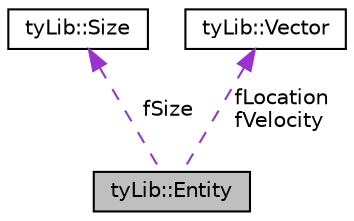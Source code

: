digraph "tyLib::Entity"
{
  edge [fontname="Helvetica",fontsize="10",labelfontname="Helvetica",labelfontsize="10"];
  node [fontname="Helvetica",fontsize="10",shape=record];
  Node1 [label="tyLib::Entity",height=0.2,width=0.4,color="black", fillcolor="grey75", style="filled", fontcolor="black"];
  Node2 -> Node1 [dir="back",color="darkorchid3",fontsize="10",style="dashed",label=" fSize" ];
  Node2 [label="tyLib::Size",height=0.2,width=0.4,color="black", fillcolor="white", style="filled",URL="$classty_lib_1_1_size.html"];
  Node3 -> Node1 [dir="back",color="darkorchid3",fontsize="10",style="dashed",label=" fLocation\nfVelocity" ];
  Node3 [label="tyLib::Vector",height=0.2,width=0.4,color="black", fillcolor="white", style="filled",URL="$classty_lib_1_1_vector.html"];
}
